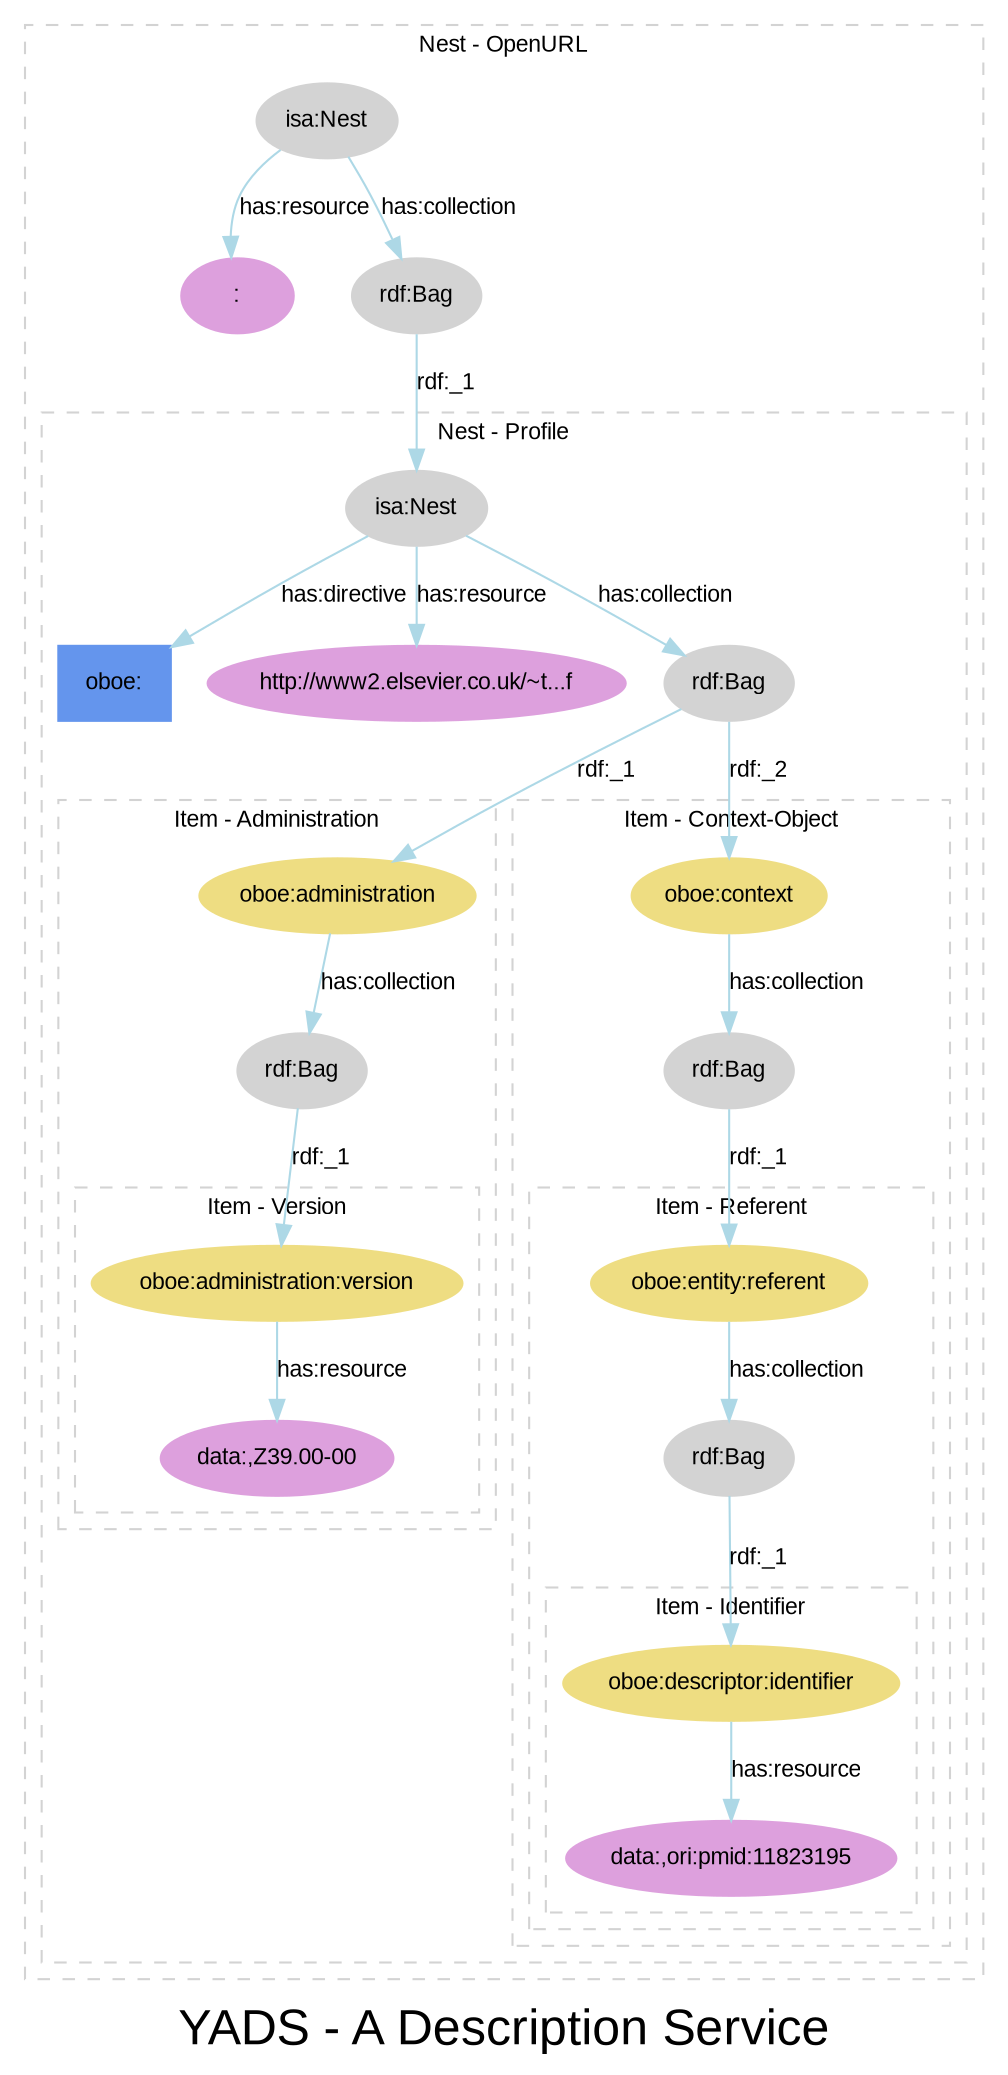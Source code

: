 
digraph yads { 

graph [
  fontname=arial, fontsize=24
  label="YADS - A Description Service"
];
node [
  fontname=arial, fontsize=11, fontcolor=black,
  style=filled, color=cornflowerblue,
];
edge [
  fontname=arial, fontsize=11, fontcolor=black,
  style=filled, color=lightblue,
];
rankdir=TB;

subgraph cluster_1 {

  style=dashed; color=lightgrey;
  fontname=arial; fontsize=11;
  fontcolor="black"; label="Nest - OpenURL";

  ":_1" [label="isa:Nest", color=lightgrey, URL="http://www2.elsevier.co.uk/~tony/1014/yads-schema-2002-04-03#Nest"];
  ":_1" -> ":" [label="has:resource", URL="http://www2.elsevier.co.uk/~tony/1014/yads-schema-2002-04-03#resource"];
  ":_1" -> ":_2" [label="has:collection", URL="http://www2.elsevier.co.uk/~tony/1014/yads-schema-2002-04-03#collection"];
  ":_2" [label="rdf:Bag", color=lightgrey];
  ":" [color=plum, URL=""];
  ":_2" [label="rdf:Bag", color=lightgrey, URL="http://www.w3.org/1999/02/22-rdf-syntax-ns#Bag"];
  ":_2" -> ":_3" [label="rdf:_1", URL="http://www.w3.org/1999/02/22-rdf-syntax-ns#_1"];
":_3" [label="isa:Nest"]

subgraph cluster_3 {

  style=dashed; color=lightgrey;
  fontname=arial; fontsize=11;
  fontcolor="black"; label="Nest - Profile";

  ":_3" [label="isa:Nest", color=lightgrey, URL="http://www2.elsevier.co.uk/~tony/1014/yads-schema-2002-04-03#Nest"];
  ":_3" -> "node_1" [label="has:directive", URL="http://www2.elsevier.co.uk/~tony/1014/yads-schema-2002-04-03#directive"];
  ":_3" -> "http://www2.elsevier.co.uk/~t...f" [label="has:resource", URL="http://www2.elsevier.co.uk/~tony/1014/yads-schema-2002-04-03#resource"];
  ":_3" -> ":_4" [label="has:collection", URL="http://www2.elsevier.co.uk/~tony/1014/yads-schema-2002-04-03#collection"];
  ":_4" [label="rdf:Bag", color=lightgrey];
  "node_1" [shape=box, label="oboe:"];
  "http://www2.elsevier.co.uk/~t...f" [color=plum, URL="http://www2.elsevier.co.uk/~tony/oboe/oboe.rdf"];
  ":_4" [label="rdf:Bag", color=lightgrey, URL="http://www.w3.org/1999/02/22-rdf-syntax-ns#Bag"];
  ":_4" -> ":_5" [label="rdf:_1", URL="http://www.w3.org/1999/02/22-rdf-syntax-ns#_1"];
":_5" [label="isa:Item"]
  ":_4" -> ":_8" [label="rdf:_2", URL="http://www.w3.org/1999/02/22-rdf-syntax-ns#_2"];
":_8" [label="isa:Item"]

subgraph cluster_5 {

  style=dashed; color=lightgrey;
  fontname=arial; fontsize=11;
  fontcolor="black"; label="Item - Administration";

  ":_5" [label="oboe:administration", color=lightgoldenrod];

  ":_5" -> ":_6" [label="has:collection", URL="http://www2.elsevier.co.uk/~tony/1014/yads-schema-2002-04-03#collection"];
  ":_6" [label="rdf:Bag", color=lightgrey];
  ":_6" [label="rdf:Bag", color=lightgrey, URL="http://www.w3.org/1999/02/22-rdf-syntax-ns#Bag"];
  ":_6" -> ":_7" [label="rdf:_1", URL="http://www.w3.org/1999/02/22-rdf-syntax-ns#_1"];
":_7" [label="isa:Item"]

subgraph cluster_7 {

  style=dashed; color=lightgrey;
  fontname=arial; fontsize=11;
  fontcolor="black"; label="Item - Version";

  ":_7" [label="oboe:administration:version", color=lightgoldenrod];

  ":_7" -> "data:,Z39.00-00" [label="has:resource", URL="http://www2.elsevier.co.uk/~tony/1014/yads-schema-2002-04-03#resource"];
  "data:,Z39.00-00" [color=plum, URL="data:,Z39.00-00"];
}

}

subgraph cluster_8 {

  style=dashed; color=lightgrey;
  fontname=arial; fontsize=11;
  fontcolor="black"; label="Item - Context-Object";

  ":_8" [label="oboe:context", color=lightgoldenrod];

  ":_8" -> ":_9" [label="has:collection", URL="http://www2.elsevier.co.uk/~tony/1014/yads-schema-2002-04-03#collection"];
  ":_9" [label="rdf:Bag", color=lightgrey];
  ":_9" [label="rdf:Bag", color=lightgrey, URL="http://www.w3.org/1999/02/22-rdf-syntax-ns#Bag"];
  ":_9" -> ":_10" [label="rdf:_1", URL="http://www.w3.org/1999/02/22-rdf-syntax-ns#_1"];
":_10" [label="isa:Item"]

subgraph cluster_10 {

  style=dashed; color=lightgrey;
  fontname=arial; fontsize=11;
  fontcolor="black"; label="Item - Referent";

  ":_10" [label="oboe:entity:referent", color=lightgoldenrod];

  ":_10" -> ":_11" [label="has:collection", URL="http://www2.elsevier.co.uk/~tony/1014/yads-schema-2002-04-03#collection"];
  ":_11" [label="rdf:Bag", color=lightgrey];
  ":_11" [label="rdf:Bag", color=lightgrey, URL="http://www.w3.org/1999/02/22-rdf-syntax-ns#Bag"];
  ":_11" -> ":_12" [label="rdf:_1", URL="http://www.w3.org/1999/02/22-rdf-syntax-ns#_1"];
":_12" [label="isa:Item"]

subgraph cluster_12 {

  style=dashed; color=lightgrey;
  fontname=arial; fontsize=11;
  fontcolor="black"; label="Item - Identifier";

  ":_12" [label="oboe:descriptor:identifier", color=lightgoldenrod];

  ":_12" -> "data:,ori:pmid:11823195" [label="has:resource", URL="http://www2.elsevier.co.uk/~tony/1014/yads-schema-2002-04-03#resource"];
  "data:,ori:pmid:11823195" [color=plum, URL="data:,ori:pmid:11823195"];
}

}

}

}

}

}

